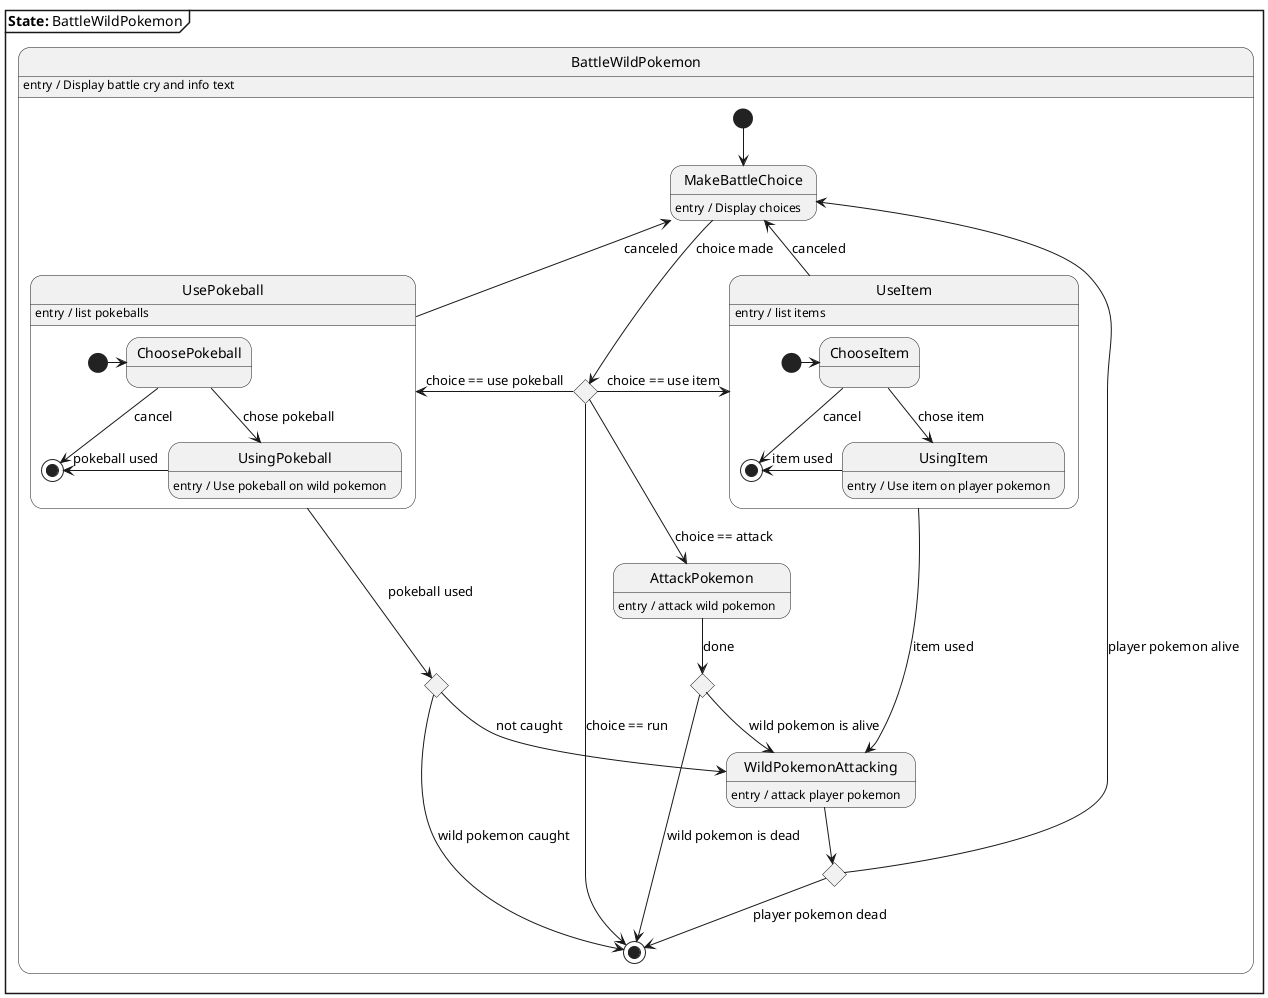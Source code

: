 @startuml BattlePokemon 
skinparam monochrome true

mainframe <b>State:</b> BattleWildPokemon
state BattleWildPokemon {
    BattleWildPokemon : entry / Display battle cry and info text
    [*] -down-> MakeBattleChoice 
    MakeBattleChoice : entry / Display choices
    state BattleChoice <<choice>> 
    MakeBattleChoice -down-> BattleChoice : choice made
    state AttackPokemon {
        AttackPokemon : entry / attack wild pokemon 
    }
    BattleChoice -up-> [*] : choice == run
    BattleChoice --> AttackPokemon : choice == attack
    state UseItem {
        UseItem : entry / list items
        state ChooseItem
        [*] -right-> ChooseItem 
        ChooseItem --> UsingItem : chose item
        UsingItem : entry / Use item on player pokemon
        ChooseItem --> [*] : cancel
        UsingItem -left-> [*] : item used
    }
    BattleChoice -right-> UseItem : choice == use item
    state UsePokeball {
        UsePokeball : entry / list pokeballs
        state ChoosePokeball
        [*] -right-> ChoosePokeball 
        ChoosePokeball --> UsingPokeball : chose pokeball
        UsingPokeball : entry / Use pokeball on wild pokemon
        ChoosePokeball --> [*] : cancel
        UsingPokeball -left-> [*] : pokeball used
    }
    BattleChoice -left-> UsePokeball : choice == use pokeball
    UseItem -up-> MakeBattleChoice : canceled 
    UsePokeball -up-> MakeBattleChoice : canceled
    state UsePokeballResult <<choice>>
    state WildPokemonTurn <<choice>>
    WildPokemonTurn --> WildPokemonAttacking : wild pokemon is alive
    state WildPokemonAttacking 
    WildPokemonAttacking : entry / attack player pokemon
    UsePokeball --> UsePokeballResult : pokeball used
    UsePokeballResult --> [*] : wild pokemon caught
    UsePokeballResult --> WildPokemonAttacking : not caught
    UseItem --> WildPokemonAttacking : item used
    AttackPokemon -down-> WildPokemonTurn : done
    state RoundDone <<choice>>
    WildPokemonAttacking --> RoundDone 
    RoundDone --> [*] : player pokemon dead 
    WildPokemonTurn --> [*] : wild pokemon is dead
    RoundDone --> MakeBattleChoice : player pokemon alive   
}

@enduml